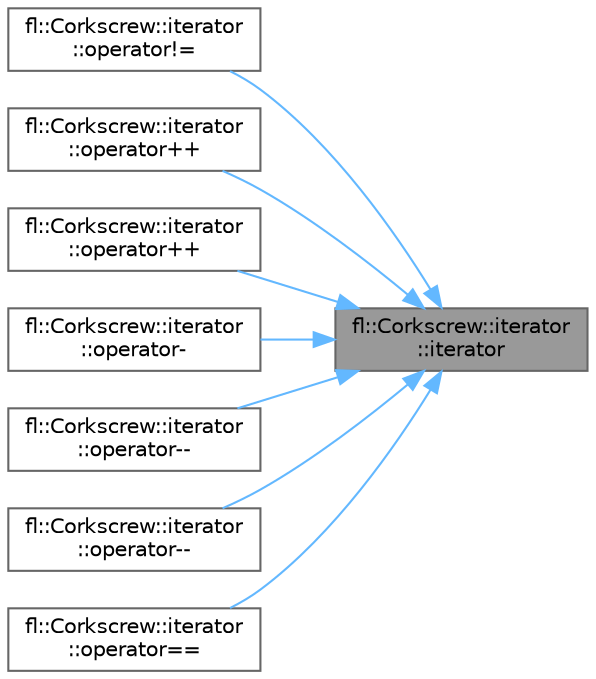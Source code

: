 digraph "fl::Corkscrew::iterator::iterator"
{
 // INTERACTIVE_SVG=YES
 // LATEX_PDF_SIZE
  bgcolor="transparent";
  edge [fontname=Helvetica,fontsize=10,labelfontname=Helvetica,labelfontsize=10];
  node [fontname=Helvetica,fontsize=10,shape=box,height=0.2,width=0.4];
  rankdir="RL";
  Node1 [id="Node000001",label="fl::Corkscrew::iterator\l::iterator",height=0.2,width=0.4,color="gray40", fillcolor="grey60", style="filled", fontcolor="black",tooltip=" "];
  Node1 -> Node2 [id="edge1_Node000001_Node000002",dir="back",color="steelblue1",style="solid",tooltip=" "];
  Node2 [id="Node000002",label="fl::Corkscrew::iterator\l::operator!=",height=0.2,width=0.4,color="grey40", fillcolor="white", style="filled",URL="$d4/dd7/classfl_1_1_corkscrew_1_1iterator_a5d3e3530e6207f879681f6e2a62a92eb.html#a5d3e3530e6207f879681f6e2a62a92eb",tooltip=" "];
  Node1 -> Node3 [id="edge2_Node000001_Node000003",dir="back",color="steelblue1",style="solid",tooltip=" "];
  Node3 [id="Node000003",label="fl::Corkscrew::iterator\l::operator++",height=0.2,width=0.4,color="grey40", fillcolor="white", style="filled",URL="$d4/dd7/classfl_1_1_corkscrew_1_1iterator_aa6defe68635ff36916127a2ce96358f6.html#aa6defe68635ff36916127a2ce96358f6",tooltip=" "];
  Node1 -> Node4 [id="edge3_Node000001_Node000004",dir="back",color="steelblue1",style="solid",tooltip=" "];
  Node4 [id="Node000004",label="fl::Corkscrew::iterator\l::operator++",height=0.2,width=0.4,color="grey40", fillcolor="white", style="filled",URL="$d4/dd7/classfl_1_1_corkscrew_1_1iterator_ac076aefd79229babc9d71344bc05e618.html#ac076aefd79229babc9d71344bc05e618",tooltip=" "];
  Node1 -> Node5 [id="edge4_Node000001_Node000005",dir="back",color="steelblue1",style="solid",tooltip=" "];
  Node5 [id="Node000005",label="fl::Corkscrew::iterator\l::operator-",height=0.2,width=0.4,color="grey40", fillcolor="white", style="filled",URL="$d4/dd7/classfl_1_1_corkscrew_1_1iterator_a6a5f80ff4194ca33b83ad0cfda9f68cd.html#a6a5f80ff4194ca33b83ad0cfda9f68cd",tooltip=" "];
  Node1 -> Node6 [id="edge5_Node000001_Node000006",dir="back",color="steelblue1",style="solid",tooltip=" "];
  Node6 [id="Node000006",label="fl::Corkscrew::iterator\l::operator--",height=0.2,width=0.4,color="grey40", fillcolor="white", style="filled",URL="$d4/dd7/classfl_1_1_corkscrew_1_1iterator_a5e3bb707f22a346e13b7b4926167e7fc.html#a5e3bb707f22a346e13b7b4926167e7fc",tooltip=" "];
  Node1 -> Node7 [id="edge6_Node000001_Node000007",dir="back",color="steelblue1",style="solid",tooltip=" "];
  Node7 [id="Node000007",label="fl::Corkscrew::iterator\l::operator--",height=0.2,width=0.4,color="grey40", fillcolor="white", style="filled",URL="$d4/dd7/classfl_1_1_corkscrew_1_1iterator_aa01ee3e0ef294fa81006b76dc3631a27.html#aa01ee3e0ef294fa81006b76dc3631a27",tooltip=" "];
  Node1 -> Node8 [id="edge7_Node000001_Node000008",dir="back",color="steelblue1",style="solid",tooltip=" "];
  Node8 [id="Node000008",label="fl::Corkscrew::iterator\l::operator==",height=0.2,width=0.4,color="grey40", fillcolor="white", style="filled",URL="$d4/dd7/classfl_1_1_corkscrew_1_1iterator_ae6a47aad0751f9ddb16bf9d481b7dd63.html#ae6a47aad0751f9ddb16bf9d481b7dd63",tooltip=" "];
}
